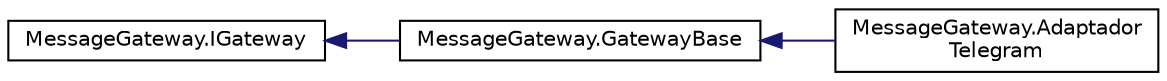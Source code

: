 digraph "Representación gráfica de la clase"
{
 // INTERACTIVE_SVG=YES
 // LATEX_PDF_SIZE
  edge [fontname="Helvetica",fontsize="10",labelfontname="Helvetica",labelfontsize="10"];
  node [fontname="Helvetica",fontsize="10",shape=record];
  rankdir="LR";
  Node0 [label="MessageGateway.IGateway",height=0.2,width=0.4,color="black", fillcolor="white", style="filled",URL="$interfaceMessageGateway_1_1IGateway.html",tooltip="Interfaz que engloba las diferentes salidas y entradas posibles de mensaje de invitación al bot (mail..."];
  Node0 -> Node1 [dir="back",color="midnightblue",fontsize="10",style="solid",fontname="Helvetica"];
  Node1 [label="MessageGateway.GatewayBase",height=0.2,width=0.4,color="black", fillcolor="white", style="filled",URL="$classMessageGateway_1_1GatewayBase.html",tooltip="Clase base que al implementar la interfaz IGateway sigue el principio de inversión de dependencias."];
  Node1 -> Node2 [dir="back",color="midnightblue",fontsize="10",style="solid",fontname="Helvetica"];
  Node2 [label="MessageGateway.Adaptador\lTelegram",height=0.2,width=0.4,color="black", fillcolor="white", style="filled",URL="$classMessageGateway_1_1AdaptadorTelegram.html",tooltip="Esta clase instanciaría el chat y bot, y almacenaría mensaje por mensaje que va recibiendo como strin..."];
}
